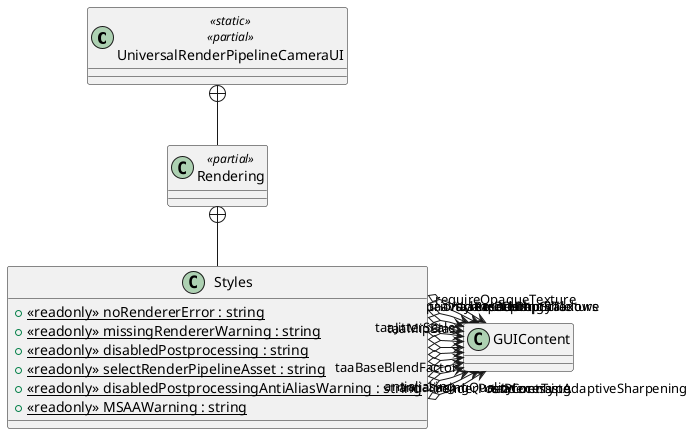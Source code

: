 @startuml
class UniversalRenderPipelineCameraUI <<static>> <<partial>> {
}
class Rendering <<partial>> {
}
class Styles {
    + {static} <<readonly>> noRendererError : string
    + {static} <<readonly>> missingRendererWarning : string
    + {static} <<readonly>> disabledPostprocessing : string
    + {static} <<readonly>> selectRenderPipelineAsset : string
    + {static} <<readonly>> disabledPostprocessingAntiAliasWarning : string
    + {static} <<readonly>> MSAAWarning : string
}
UniversalRenderPipelineCameraUI +-- Rendering
Rendering +-- Styles
Styles o-> "rendererType" GUIContent
Styles o-> "renderPostProcessing" GUIContent
Styles o-> "antialiasing" GUIContent
Styles o-> "antialiasingQuality" GUIContent
Styles o-> "taaContrastAdaptiveSharpening" GUIContent
Styles o-> "taaBaseBlendFactor" GUIContent
Styles o-> "taaJitterScale" GUIContent
Styles o-> "taaMipBias" GUIContent
Styles o-> "taaVarianceClampScale" GUIContent
Styles o-> "taaResetHistory" GUIContent
Styles o-> "requireDepthTexture" GUIContent
Styles o-> "requireOpaqueTexture" GUIContent
Styles o-> "clearDepth" GUIContent
Styles o-> "renderingShadows" GUIContent
Styles o-> "priority" GUIContent
@enduml

